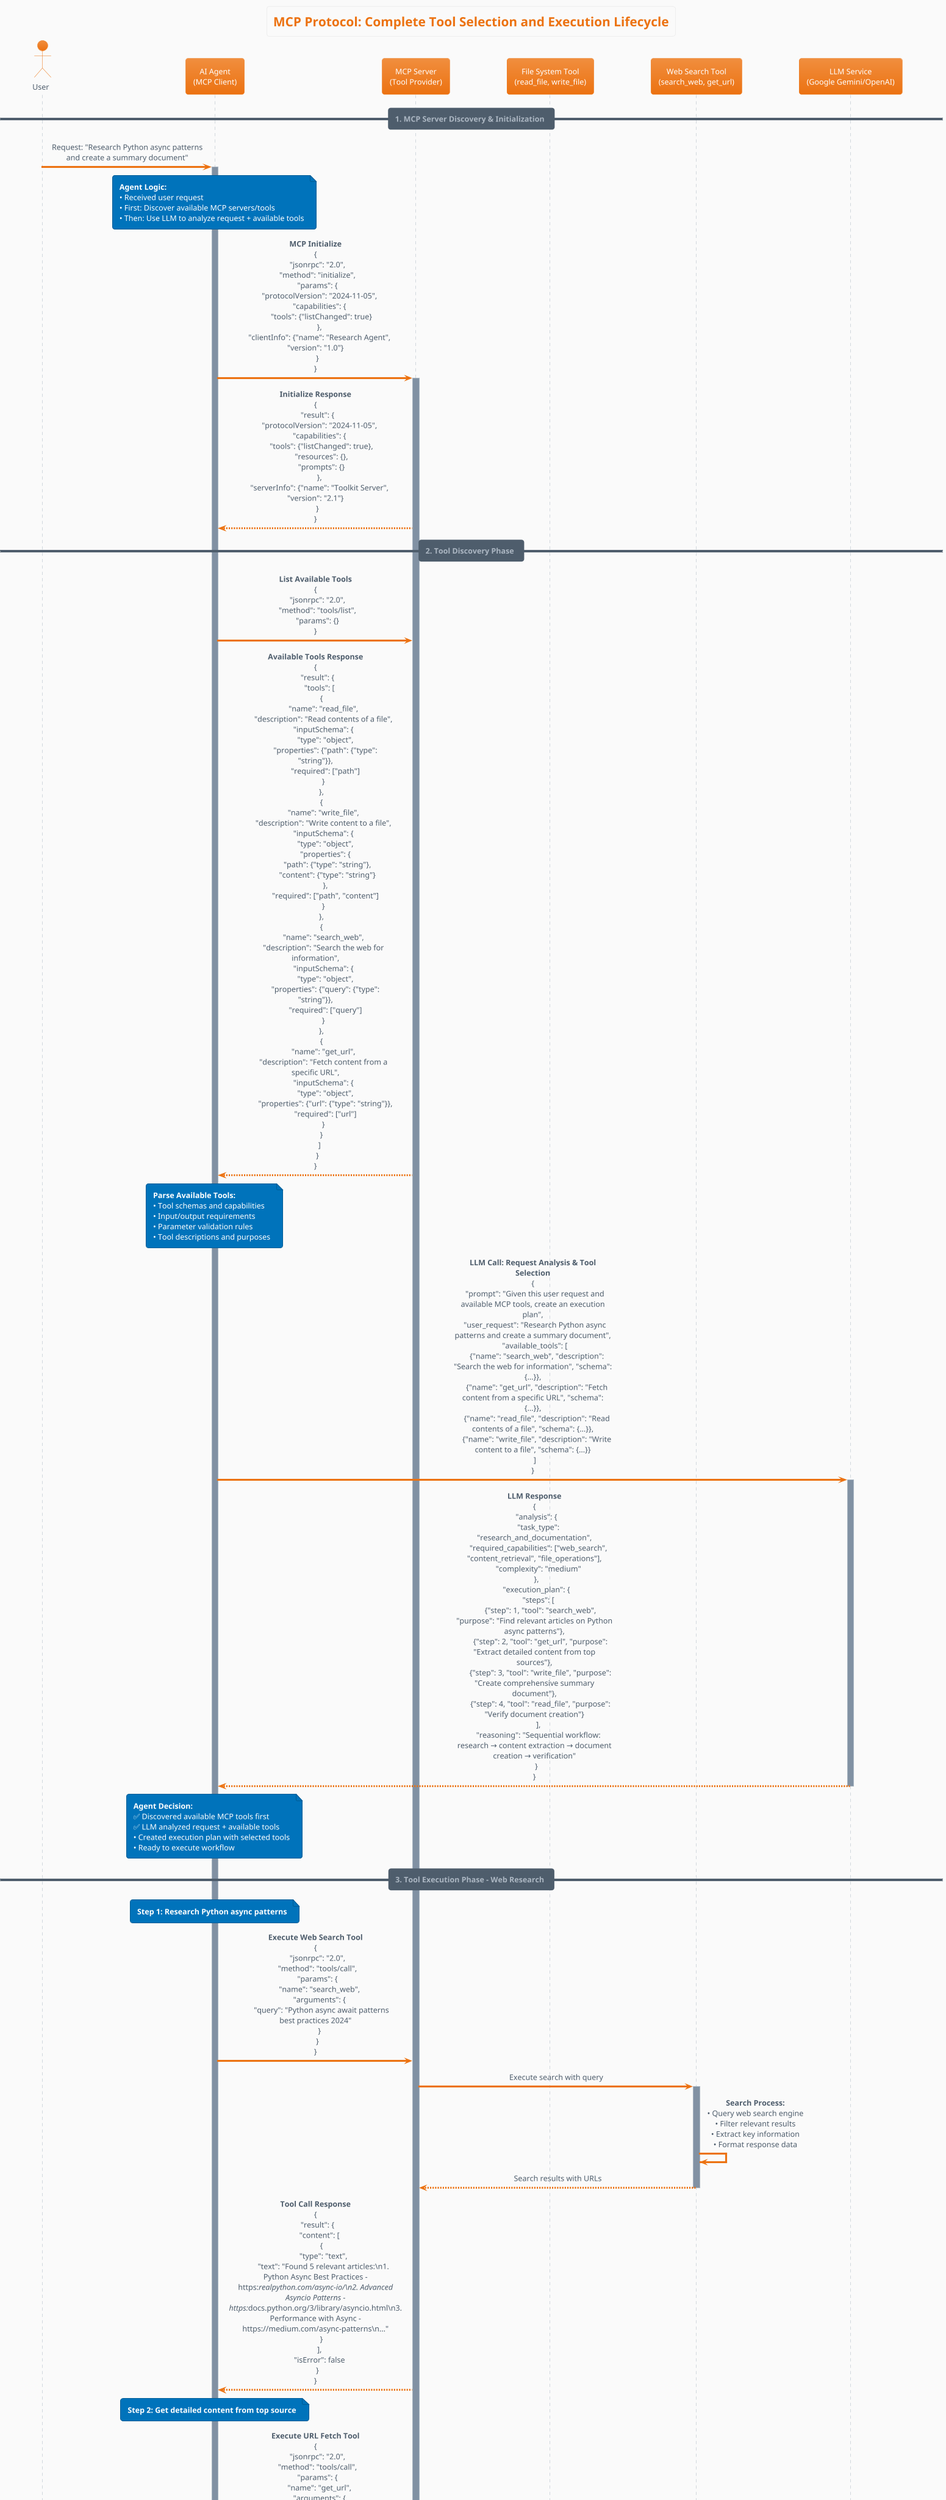 @startuml MCP_Tool_Selection_Lifecycle

!theme aws-orange
skinparam backgroundColor #FAFAFA
skinparam sequenceMessageAlign center
skinparam maxMessageSize 250

title MCP Protocol: Complete Tool Selection and Execution Lifecycle

actor "User" as User
participant "AI Agent\n(MCP Client)" as Agent
participant "MCP Server\n(Tool Provider)" as MCPServer
participant "File System Tool\n(read_file, write_file)" as FileSystemTool
participant "Web Search Tool\n(search_web, get_url)" as WebSearchTool

participant "LLM Service\n(Google Gemini/OpenAI)" as LLM

== 1. MCP Server Discovery & Initialization ==

User -> Agent : Request: "Research Python async patterns and create a summary document"
activate Agent

note over Agent : **Agent Logic:**\n• Received user request\n• First: Discover available MCP servers/tools\n• Then: Use LLM to analyze request + available tools

Agent -> MCPServer : **MCP Initialize**\n{\n  "jsonrpc": "2.0",\n  "method": "initialize",\n  "params": {\n    "protocolVersion": "2024-11-05",\n    "capabilities": {\n      "tools": {"listChanged": true}\n    },\n    "clientInfo": {"name": "Research Agent", "version": "1.0"}\n  }\n}
activate MCPServer

MCPServer --> Agent : **Initialize Response**\n{\n  "result": {\n    "protocolVersion": "2024-11-05",\n    "capabilities": {\n      "tools": {"listChanged": true},\n      "resources": {},\n      "prompts": {}\n    },\n    "serverInfo": {"name": "Toolkit Server", "version": "2.1"}\n  }\n}

== 2. Tool Discovery Phase ==

Agent -> MCPServer : **List Available Tools**\n{\n  "jsonrpc": "2.0",\n  "method": "tools/list",\n  "params": {}\n}

MCPServer --> Agent : **Available Tools Response**\n{\n  "result": {\n    "tools": [\n      {\n        "name": "read_file",\n        "description": "Read contents of a file",\n        "inputSchema": {\n          "type": "object",\n          "properties": {"path": {"type": "string"}},\n          "required": ["path"]\n        }\n      },\n      {\n        "name": "write_file", \n        "description": "Write content to a file",\n        "inputSchema": {\n          "type": "object",\n          "properties": {\n            "path": {"type": "string"},\n            "content": {"type": "string"}\n          },\n          "required": ["path", "content"]\n        }\n      },\n      {\n        "name": "search_web",\n        "description": "Search the web for information",\n        "inputSchema": {\n          "type": "object", \n          "properties": {"query": {"type": "string"}},\n          "required": ["query"]\n        }\n      },\n      {\n        "name": "get_url",\n        "description": "Fetch content from a specific URL",\n        "inputSchema": {\n          "type": "object",\n          "properties": {"url": {"type": "string"}},\n          "required": ["url"]\n        }\n      }\n    ]\n  }\n}

note over Agent : **Parse Available Tools:**\n• Tool schemas and capabilities\n• Input/output requirements\n• Parameter validation rules\n• Tool descriptions and purposes

Agent -> LLM : **LLM Call: Request Analysis & Tool Selection**\n{\n  "prompt": "Given this user request and available MCP tools, create an execution plan",\n  "user_request": "Research Python async patterns and create a summary document",\n  "available_tools": [\n    {"name": "search_web", "description": "Search the web for information", "schema": {...}},\n    {"name": "get_url", "description": "Fetch content from a specific URL", "schema": {...}},\n    {"name": "read_file", "description": "Read contents of a file", "schema": {...}},\n    {"name": "write_file", "description": "Write content to a file", "schema": {...}}\n  ]\n}
activate LLM
LLM --> Agent : **LLM Response**\n{\n  "analysis": {\n    "task_type": "research_and_documentation",\n    "required_capabilities": ["web_search", "content_retrieval", "file_operations"],\n    "complexity": "medium"\n  },\n  "execution_plan": {\n    "steps": [\n      {"step": 1, "tool": "search_web", "purpose": "Find relevant articles on Python async patterns"},\n      {"step": 2, "tool": "get_url", "purpose": "Extract detailed content from top sources"},\n      {"step": 3, "tool": "write_file", "purpose": "Create comprehensive summary document"},\n      {"step": 4, "tool": "read_file", "purpose": "Verify document creation"}\n    ],\n    "reasoning": "Sequential workflow: research → content extraction → document creation → verification"\n  }\n}
deactivate LLM

note over Agent : **Agent Decision:**\n✅ Discovered available MCP tools first\n✅ LLM analyzed request + available tools\n• Created execution plan with selected tools\n• Ready to execute workflow

== 3. Tool Execution Phase - Web Research ==

note over Agent : **Step 1: Research Python async patterns**

Agent -> MCPServer : **Execute Web Search Tool**\n{\n  "jsonrpc": "2.0",\n  "method": "tools/call",\n  "params": {\n    "name": "search_web",\n    "arguments": {\n      "query": "Python async await patterns best practices 2024"\n    }\n  }\n}

MCPServer -> WebSearchTool : Execute search with query
activate WebSearchTool

WebSearchTool -> WebSearchTool : **Search Process:**\n• Query web search engine\n• Filter relevant results\n• Extract key information\n• Format response data

WebSearchTool --> MCPServer : Search results with URLs
deactivate WebSearchTool

MCPServer --> Agent : **Tool Call Response**\n{\n  "result": {\n    "content": [\n      {\n        "type": "text",\n        "text": "Found 5 relevant articles:\\n1. Python Async Best Practices - https://realpython.com/async-io/\\n2. Advanced Asyncio Patterns - https://docs.python.org/3/library/asyncio.html\\n3. Performance with Async - https://medium.com/async-patterns\\n..."\n      }\n    ],\n    "isError": false\n  }\n}

note over Agent : **Step 2: Get detailed content from top source**

Agent -> MCPServer : **Execute URL Fetch Tool**\n{\n  "jsonrpc": "2.0",\n  "method": "tools/call",\n  "params": {\n    "name": "get_url",\n    "arguments": {\n      "url": "https://realpython.com/async-io/"\n    }\n  }\n}

MCPServer -> WebSearchTool : Fetch URL content
activate WebSearchTool

WebSearchTool -> WebSearchTool : **URL Fetch Process:**\n• HTTP GET request to URL\n• Parse HTML content\n• Extract main text content\n• Clean and format text

WebSearchTool --> MCPServer : Extracted article content
deactivate WebSearchTool

MCPServer --> Agent : **Tool Call Response**\n{\n  "result": {\n    "content": [\n      {\n        "type": "text",\n        "text": "# Python Async/Await Patterns\\n\\nAsync programming in Python...\\n\\n## Key Patterns:\\n1. Basic async/await usage\\n2. Task creation and management\\n3. Error handling in async code\\n..."\n      }\n    ],\n    "isError": false\n  }\n}

== 4. Tool Execution Phase - Document Creation ==

note over Agent : **Step 3: Create summary document**\n**Agent processes research data and**\n**generates comprehensive summary**

Agent -> LLM : **LLM Call: Content Generation**\n{\n  "prompt": "Create a comprehensive summary document about Python async patterns",\n  "research_data": {\n    "sources": ["https://realpython.com/async-io/", "..."],\n    "content": "# Python Async/Await Patterns\\n\\nAsync programming in Python..."\n  },\n  "requirements": "Well-structured markdown document with examples and best practices"\n}
activate LLM
LLM --> Agent : **LLM Response**\n{\n  "document_content": {\n    "title": "Python Async Patterns Summary",\n    "structure": ["Overview", "Key Patterns", "Best Practices", "Examples", "Recommendations"],\n    "content": "# Python Async Patterns Summary\\n\\n## Overview\\nThis document summarizes..."\n  }\n}
deactivate LLM

Agent -> Agent : **Content Generation:**\n• ✅ LLM generated structured content\n• Analyze research findings\n• Structure key insights from LLM\n• Format as markdown document

Agent -> MCPServer : **Execute File Write Tool**\n{\n  "jsonrpc": "2.0",\n  "method": "tools/call",\n  "params": {\n    "name": "write_file",\n    "arguments": {\n      "path": "./python_async_patterns_summary.md",\n      "content": "# Python Async Patterns Summary\\n\\n## Overview\\nThis document summarizes best practices for Python async programming...\\n\\n## Key Patterns\\n1. **Basic async/await**\\n   - Use async def for coroutines\\n   - await for async operations\\n\\n2. **Task Management**\\n   - asyncio.create_task()\\n   - asyncio.gather()\\n..."\n    }\n  }\n}

MCPServer -> FileSystemTool : Write file to disk
activate FileSystemTool

FileSystemTool -> FileSystemTool : **File Write Process:**\n• Validate file path\n• Create directories if needed\n• Write content to file\n• Set appropriate permissions

FileSystemTool --> MCPServer : File write confirmation
deactivate FileSystemTool

MCPServer --> Agent : **Tool Call Response**\n{\n  "result": {\n    "content": [\n      {\n        "type": "text",\n        "text": "Successfully wrote 2,847 bytes to ./python_async_patterns_summary.md"\n      }\n    ],\n    "isError": false\n  }\n}

== 5. Verification & Completion ==

note over Agent : **Step 4: Verify document creation**

Agent -> MCPServer : **Execute File Read Tool (Verification)**\n{\n  "jsonrpc": "2.0",\n  "method": "tools/call",\n  "params": {\n    "name": "read_file",\n    "arguments": {\n      "path": "./python_async_patterns_summary.md"\n    }\n  }\n}

MCPServer -> FileSystemTool : Read file from disk
activate FileSystemTool

FileSystemTool -> FileSystemTool : **File Read Process:**\n• Check file exists\n• Read file contents\n• Return content as string

FileSystemTool --> MCPServer : File contents
deactivate FileSystemTool

MCPServer --> Agent : **Tool Call Response**\n{\n  "result": {\n    "content": [\n      {\n        "type": "text",\n        "text": "# Python Async Patterns Summary\\n\\n## Overview\\nThis document summarizes best practices..."\n      }\n    ],\n    "isError": false\n  }\n}

Agent -> MCPServer : **Close MCP Session**\n{\n  "jsonrpc": "2.0",\n  "method": "notifications/cancelled",\n  "params": {}\n}
deactivate MCPServer

Agent -> LLM : **LLM Call: Task Completion Validation**\n{\n  "prompt": "Validate if the task has been completed successfully",\n  "original_request": "Research Python async patterns and create a summary document",\n  "completed_actions": [\n    {"action": "web_search", "result": "Found 5 relevant sources"},\n    {"action": "content_extraction", "result": "Retrieved detailed content"},\n    {"action": "document_creation", "result": "Created summary document (2,847 bytes)"},\n    {"action": "verification", "result": "Confirmed document exists and readable"}\n  ]\n}
activate LLM
LLM --> Agent : **LLM Response**\n{\n  "validation": {\n    "task_completed": true,\n    "quality_assessment": "High quality research and documentation",\n    "completeness": "100%",\n    "recommendations": "Task fully satisfied user requirements"\n  }\n}
deactivate LLM

Agent --> User : **Task Completed**\n✅ Research completed on Python async patterns\n✅ Summary document created: python_async_patterns_summary.md\n✅ Document contains 2,847 bytes of structured content\n✅ LLM validated task completion (100%)\n\n**Tools Used:**\n• search_web: Found 5 relevant sources\n• get_url: Retrieved detailed content\n• write_file: Created summary document\n• read_file: Verified document creation\n\n**LLM Assistance:**\n• Request analysis and tool planning\n• Content generation and structuring\n• Task completion validation
deactivate Agent

== Key MCP Protocol Concepts Highlighted ==

note over MCPServer : **MCP Server Capabilities**\n• Tool registration and discovery\n• JSON-RPC 2.0 communication\n• Schema-based input validation\n• Tool execution and response handling\n• Session management

note over Agent : **Agent Tool Selection Logic**\n• ✅ LLM-powered request analysis\n• ✅ Intelligent tool selection strategy\n• Capability-based tool discovery\n• Task decomposition into tool operations\n• Sequential tool execution planning\n• ✅ LLM-assisted content generation\n• Error handling and validation\n• ✅ LLM-validated task completion\n• Result aggregation and presentation

note over FileSystemTool, WebSearchTool : **Tool Implementation Patterns**\n• Input schema validation\n• Atomic operation execution\n• Error reporting and handling\n• Resource management\n• State isolation between calls

note over Agent, MCPServer : **MCP Communication Flow**\n• Initialize protocol connection\n• Discover available tools/resources\n• Execute tools with type-safe parameters\n• Handle responses and errors\n• Manage session lifecycle

note over User, FileSystemTool : **End-to-End Tool Orchestration**\n• ✅ LLM-guided workflow planning\n• Multi-tool workflow coordination\n• Data flow between tool executions\n• ✅ AI-powered content generation\n• Verification and validation steps\n• ✅ LLM quality assessment\n• User feedback and reporting

note over LLM : **LLM Integration Points**\n• ✅ Request analysis and capability mapping\n• ✅ Tool selection and execution planning\n• ✅ Content generation and structuring\n• ✅ Task completion validation\n• Natural language processing throughout\n• Decision making and strategy planning

@enduml
